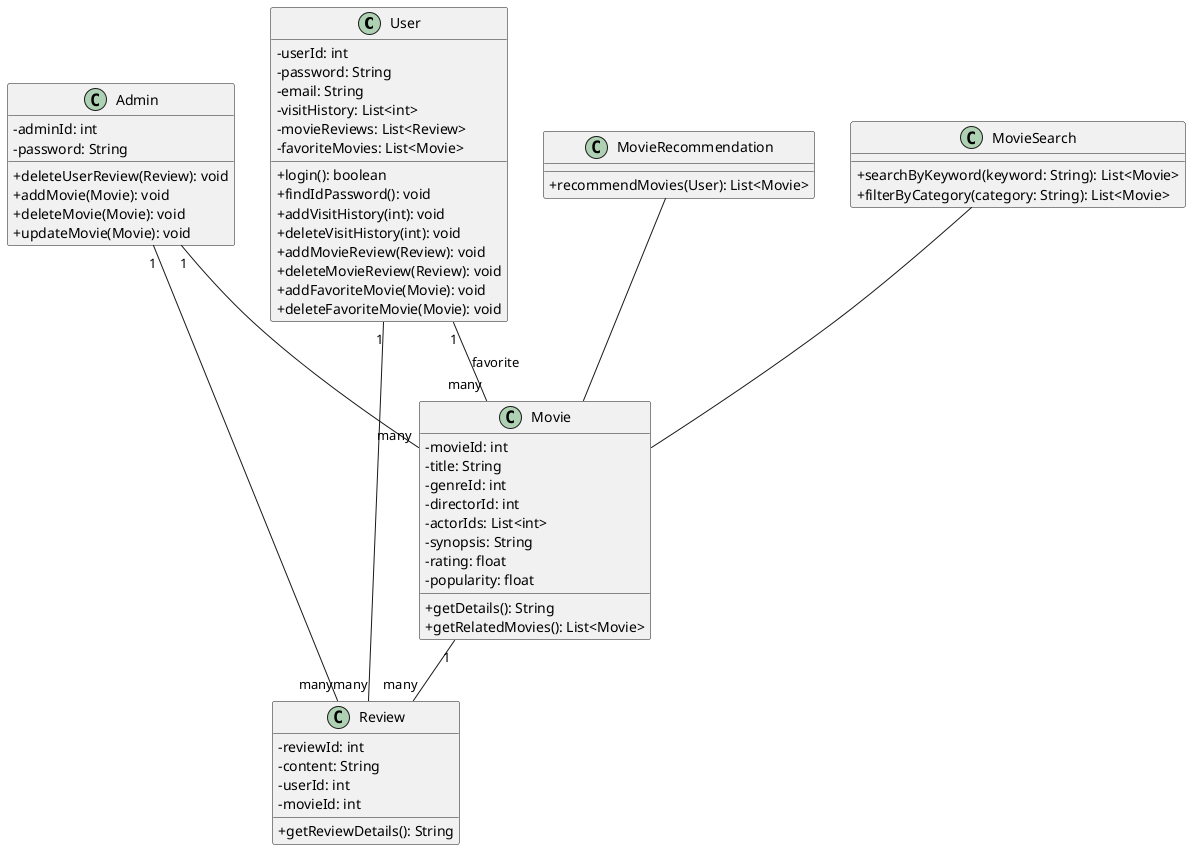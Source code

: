 @startuml

skinparam classAttributeIconSize 0

class User {
  - userId: int
  - password: String
  - email: String
  - visitHistory: List<int>
  - movieReviews: List<Review>
  - favoriteMovies: List<Movie>

  + login(): boolean
  + findIdPassword(): void
  + addVisitHistory(int): void
  + deleteVisitHistory(int): void
  + addMovieReview(Review): void
  + deleteMovieReview(Review): void
  + addFavoriteMovie(Movie): void
  + deleteFavoriteMovie(Movie): void
}

class Review {
  - reviewId: int
  - content: String
  - userId: int
  - movieId: int

  + getReviewDetails(): String
}

class Movie {
  - movieId: int
  - title: String
  - genreId: int
  - directorId: int
  - actorIds: List<int>
  - synopsis: String
  - rating: float
  - popularity: float

  + getDetails(): String
  + getRelatedMovies(): List<Movie>
}

class Admin {
  - adminId: int
  - password: String

  + deleteUserReview(Review): void
  + addMovie(Movie): void
  + deleteMovie(Movie): void
  + updateMovie(Movie): void
}

class MovieSearch {
  + searchByKeyword(keyword: String): List<Movie>
  + filterByCategory(category: String): List<Movie>
}

class MovieRecommendation {
  + recommendMovies(User): List<Movie>
}

User "1" -- "many" Review
User "1" -- "many" Movie : favorite
Movie "1" -- "many" Review
Admin "1" -- "many" Movie
Admin "1" -- "many" Review
MovieSearch -- Movie
MovieRecommendation -- Movie

@enduml
